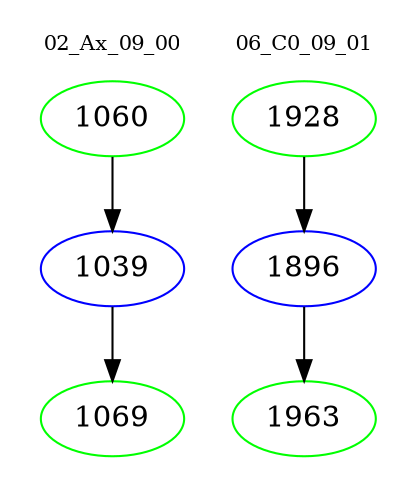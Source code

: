 digraph{
subgraph cluster_0 {
color = white
label = "02_Ax_09_00";
fontsize=10;
T0_1060 [label="1060", color="green"]
T0_1060 -> T0_1039 [color="black"]
T0_1039 [label="1039", color="blue"]
T0_1039 -> T0_1069 [color="black"]
T0_1069 [label="1069", color="green"]
}
subgraph cluster_1 {
color = white
label = "06_C0_09_01";
fontsize=10;
T1_1928 [label="1928", color="green"]
T1_1928 -> T1_1896 [color="black"]
T1_1896 [label="1896", color="blue"]
T1_1896 -> T1_1963 [color="black"]
T1_1963 [label="1963", color="green"]
}
}
